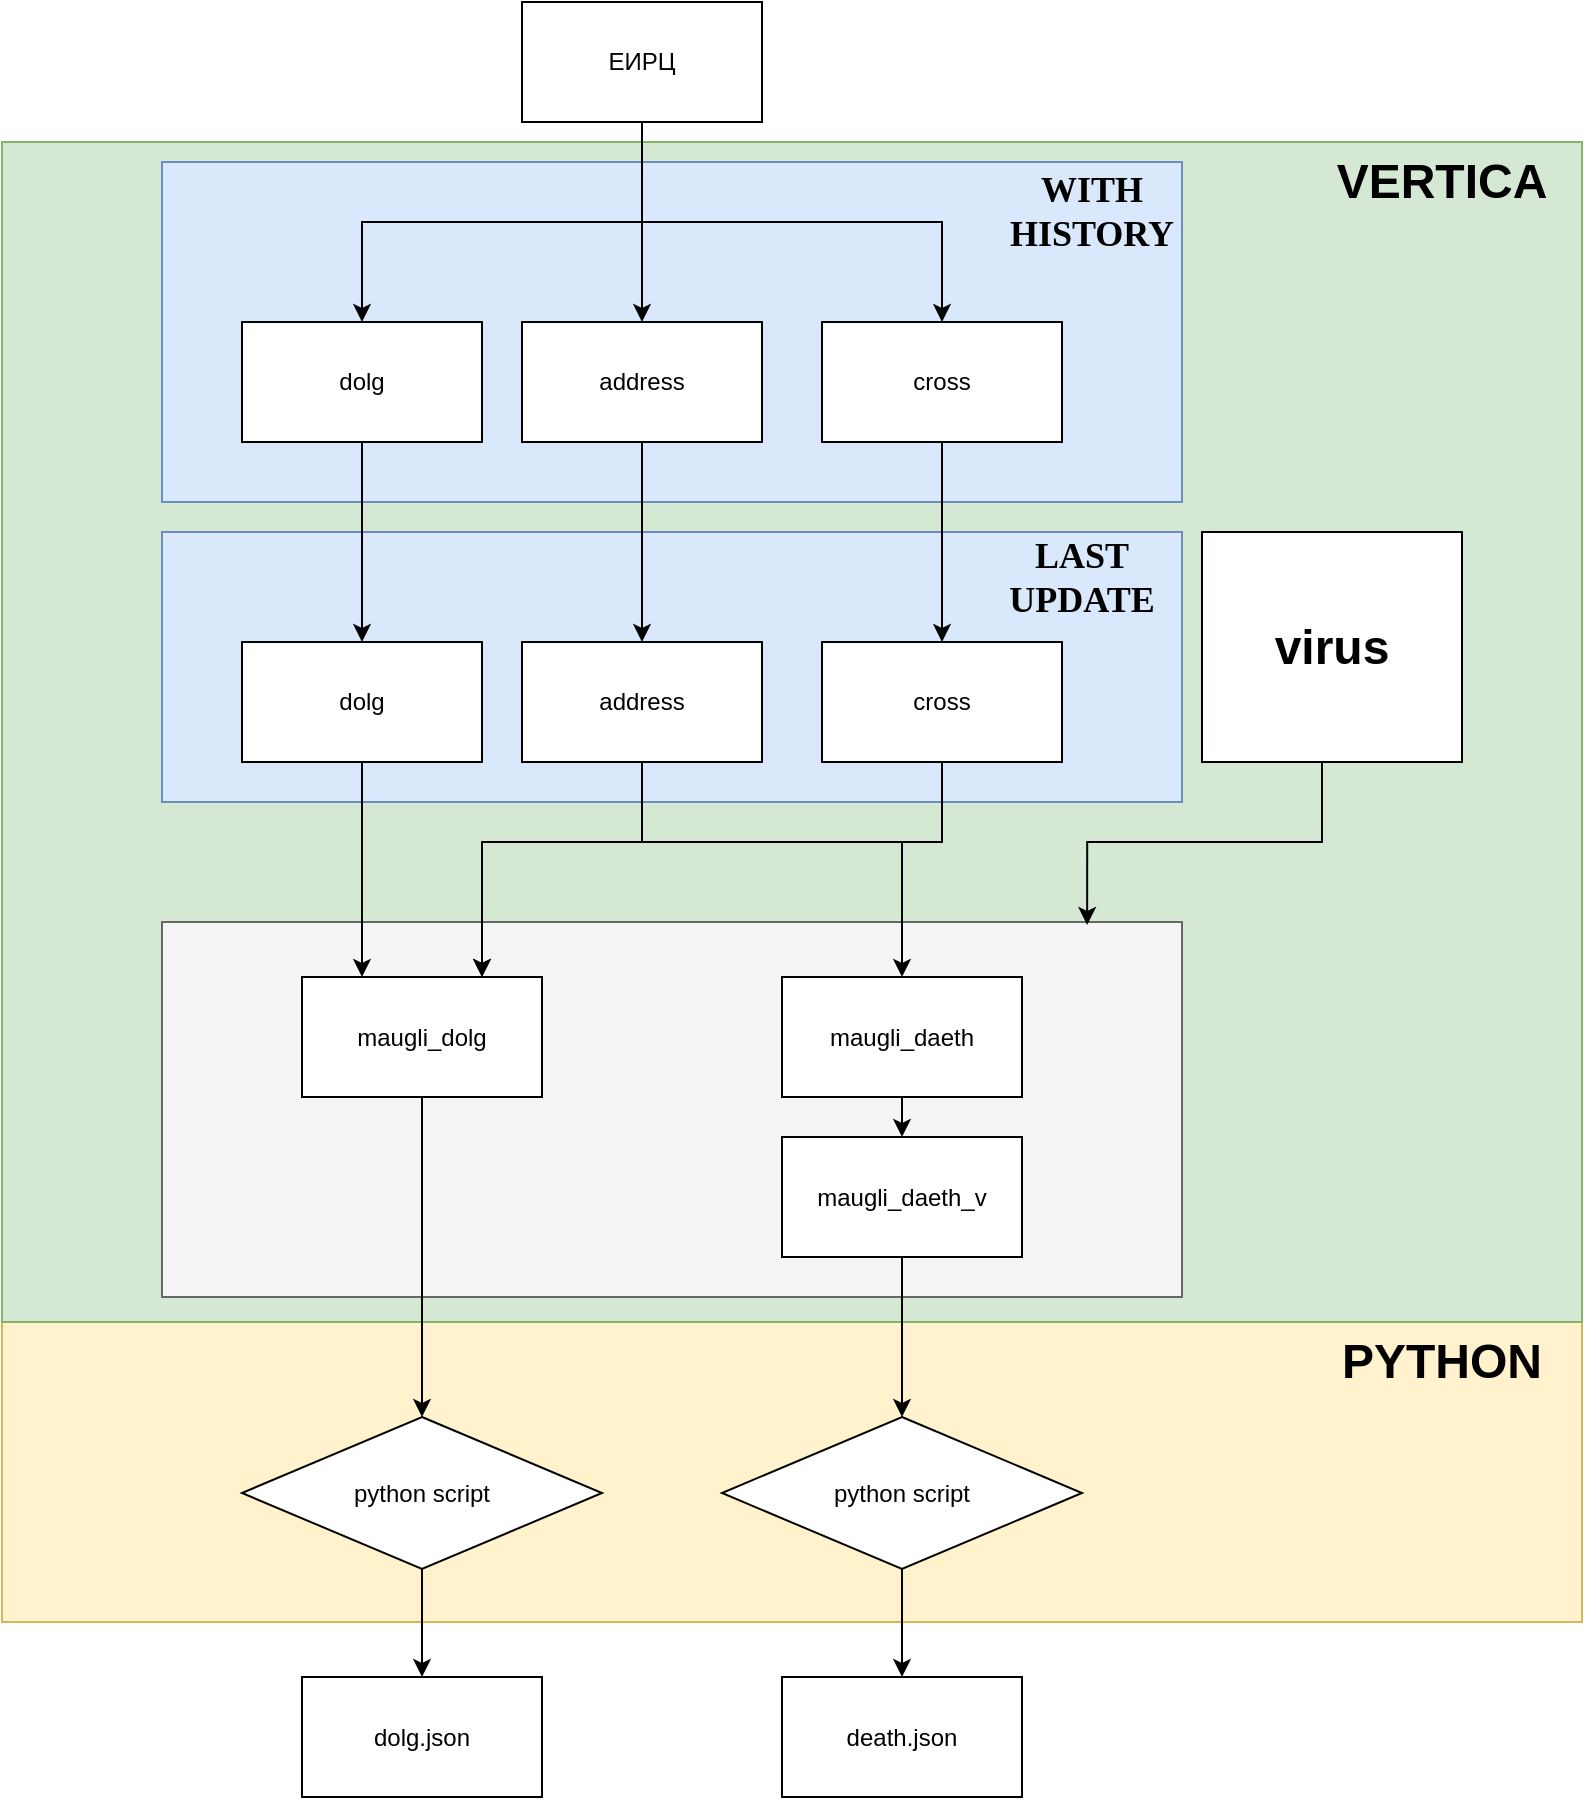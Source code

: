 <mxfile version="14.2.9" type="github">
  <diagram id="lFJEltrvhaYtgHILa2qo" name="Page-1">
    <mxGraphModel dx="934" dy="2474" grid="1" gridSize="10" guides="1" tooltips="1" connect="1" arrows="1" fold="1" page="1" pageScale="1" pageWidth="1169" pageHeight="1654" math="0" shadow="0">
      <root>
        <mxCell id="0" />
        <mxCell id="1" parent="0" />
        <mxCell id="IBGktmHR25dJkQ-fJBua-17" value="" style="rounded=0;whiteSpace=wrap;html=1;shadow=0;fillColor=#fff2cc;strokeColor=#d6b656;" vertex="1" parent="1">
          <mxGeometry x="150" y="740" width="790" height="150" as="geometry" />
        </mxCell>
        <mxCell id="IBGktmHR25dJkQ-fJBua-12" value="" style="rounded=0;whiteSpace=wrap;html=1;fillColor=#d5e8d4;strokeColor=#82b366;" vertex="1" parent="1">
          <mxGeometry x="150" y="150" width="790" height="590" as="geometry" />
        </mxCell>
        <mxCell id="TO9IgFeLMEn5EproTfnc-32" value="&lt;h1 style=&quot;font-size: 14px&quot;&gt;&lt;br&gt;&lt;/h1&gt;" style="whiteSpace=wrap;html=1;align=right;fillColor=#f5f5f5;strokeColor=#666666;fontColor=#333333;" parent="1" vertex="1">
          <mxGeometry x="230" y="540" width="510" height="187.5" as="geometry" />
        </mxCell>
        <mxCell id="TO9IgFeLMEn5EproTfnc-30" value="&lt;h1 style=&quot;font-size: 14px&quot;&gt;&lt;br&gt;&lt;/h1&gt;" style="whiteSpace=wrap;html=1;align=right;fillColor=#dae8fc;strokeColor=#6c8ebf;" parent="1" vertex="1">
          <mxGeometry x="230" y="345" width="510" height="135" as="geometry" />
        </mxCell>
        <mxCell id="TO9IgFeLMEn5EproTfnc-10" value="&lt;h1 style=&quot;font-size: 14px&quot;&gt;&lt;br&gt;&lt;/h1&gt;" style="whiteSpace=wrap;html=1;align=right;fillColor=#dae8fc;strokeColor=#6c8ebf;" parent="1" vertex="1">
          <mxGeometry x="230" y="160" width="510" height="170" as="geometry" />
        </mxCell>
        <mxCell id="TO9IgFeLMEn5EproTfnc-3" style="edgeStyle=orthogonalEdgeStyle;orthogonalLoop=1;jettySize=auto;html=1;entryX=0.5;entryY=0;entryDx=0;entryDy=0;rounded=0;" parent="1" source="TO9IgFeLMEn5EproTfnc-1" target="TO9IgFeLMEn5EproTfnc-2" edge="1">
          <mxGeometry relative="1" as="geometry">
            <Array as="points">
              <mxPoint x="470" y="190" />
              <mxPoint x="330" y="190" />
            </Array>
          </mxGeometry>
        </mxCell>
        <mxCell id="TO9IgFeLMEn5EproTfnc-6" style="edgeStyle=orthogonalEdgeStyle;orthogonalLoop=1;jettySize=auto;html=1;" parent="1" source="TO9IgFeLMEn5EproTfnc-1" target="TO9IgFeLMEn5EproTfnc-4" edge="1">
          <mxGeometry relative="1" as="geometry" />
        </mxCell>
        <mxCell id="TO9IgFeLMEn5EproTfnc-7" style="edgeStyle=orthogonalEdgeStyle;orthogonalLoop=1;jettySize=auto;html=1;rounded=0;" parent="1" source="TO9IgFeLMEn5EproTfnc-1" target="TO9IgFeLMEn5EproTfnc-5" edge="1">
          <mxGeometry relative="1" as="geometry">
            <Array as="points">
              <mxPoint x="470" y="190" />
              <mxPoint x="620" y="190" />
            </Array>
          </mxGeometry>
        </mxCell>
        <mxCell id="TO9IgFeLMEn5EproTfnc-1" value="ЕИРЦ" style="whiteSpace=wrap;html=1;" parent="1" vertex="1">
          <mxGeometry x="410" y="80" width="120" height="60" as="geometry" />
        </mxCell>
        <mxCell id="TO9IgFeLMEn5EproTfnc-15" style="edgeStyle=orthogonalEdgeStyle;orthogonalLoop=1;jettySize=auto;html=1;entryX=0.5;entryY=0;entryDx=0;entryDy=0;" parent="1" source="TO9IgFeLMEn5EproTfnc-2" target="TO9IgFeLMEn5EproTfnc-12" edge="1">
          <mxGeometry relative="1" as="geometry" />
        </mxCell>
        <mxCell id="TO9IgFeLMEn5EproTfnc-2" value="dolg" style="whiteSpace=wrap;html=1;" parent="1" vertex="1">
          <mxGeometry x="270" y="240" width="120" height="60" as="geometry" />
        </mxCell>
        <mxCell id="TO9IgFeLMEn5EproTfnc-16" style="edgeStyle=orthogonalEdgeStyle;orthogonalLoop=1;jettySize=auto;html=1;" parent="1" source="TO9IgFeLMEn5EproTfnc-4" target="TO9IgFeLMEn5EproTfnc-13" edge="1">
          <mxGeometry relative="1" as="geometry" />
        </mxCell>
        <mxCell id="TO9IgFeLMEn5EproTfnc-4" value="address" style="whiteSpace=wrap;html=1;" parent="1" vertex="1">
          <mxGeometry x="410" y="240" width="120" height="60" as="geometry" />
        </mxCell>
        <mxCell id="TO9IgFeLMEn5EproTfnc-17" style="edgeStyle=orthogonalEdgeStyle;orthogonalLoop=1;jettySize=auto;html=1;entryX=0.5;entryY=0;entryDx=0;entryDy=0;" parent="1" source="TO9IgFeLMEn5EproTfnc-5" target="TO9IgFeLMEn5EproTfnc-14" edge="1">
          <mxGeometry relative="1" as="geometry" />
        </mxCell>
        <mxCell id="TO9IgFeLMEn5EproTfnc-5" value="cross" style="whiteSpace=wrap;html=1;" parent="1" vertex="1">
          <mxGeometry x="560" y="240" width="120" height="60" as="geometry" />
        </mxCell>
        <mxCell id="TO9IgFeLMEn5EproTfnc-23" style="edgeStyle=orthogonalEdgeStyle;orthogonalLoop=1;jettySize=auto;html=1;entryX=0.25;entryY=0;entryDx=0;entryDy=0;" parent="1" source="TO9IgFeLMEn5EproTfnc-12" target="TO9IgFeLMEn5EproTfnc-20" edge="1">
          <mxGeometry relative="1" as="geometry">
            <mxPoint x="360" y="520" as="targetPoint" />
            <Array as="points">
              <mxPoint x="330" y="500" />
              <mxPoint x="330" y="500" />
            </Array>
          </mxGeometry>
        </mxCell>
        <mxCell id="TO9IgFeLMEn5EproTfnc-12" value="dolg" style="whiteSpace=wrap;html=1;" parent="1" vertex="1">
          <mxGeometry x="270" y="400" width="120" height="60" as="geometry" />
        </mxCell>
        <mxCell id="TO9IgFeLMEn5EproTfnc-22" style="edgeStyle=orthogonalEdgeStyle;orthogonalLoop=1;jettySize=auto;html=1;entryX=0.75;entryY=0;entryDx=0;entryDy=0;rounded=0;" parent="1" source="TO9IgFeLMEn5EproTfnc-13" target="TO9IgFeLMEn5EproTfnc-20" edge="1">
          <mxGeometry relative="1" as="geometry">
            <mxPoint x="390" y="490" as="targetPoint" />
            <Array as="points">
              <mxPoint x="470" y="500" />
              <mxPoint x="390" y="500" />
            </Array>
          </mxGeometry>
        </mxCell>
        <mxCell id="TO9IgFeLMEn5EproTfnc-13" value="address" style="whiteSpace=wrap;html=1;" parent="1" vertex="1">
          <mxGeometry x="410" y="400" width="120" height="60" as="geometry" />
        </mxCell>
        <mxCell id="TO9IgFeLMEn5EproTfnc-26" style="edgeStyle=orthogonalEdgeStyle;orthogonalLoop=1;jettySize=auto;html=1;entryX=0.5;entryY=0;entryDx=0;entryDy=0;strokeColor=none;rounded=0;" parent="1" source="TO9IgFeLMEn5EproTfnc-14" target="TO9IgFeLMEn5EproTfnc-21" edge="1">
          <mxGeometry relative="1" as="geometry">
            <Array as="points">
              <mxPoint x="620" y="480" />
              <mxPoint x="600" y="480" />
            </Array>
          </mxGeometry>
        </mxCell>
        <mxCell id="TO9IgFeLMEn5EproTfnc-14" value="cross" style="whiteSpace=wrap;html=1;" parent="1" vertex="1">
          <mxGeometry x="560" y="400" width="120" height="60" as="geometry" />
        </mxCell>
        <mxCell id="TO9IgFeLMEn5EproTfnc-18" value="&lt;h2&gt;&lt;font face=&quot;Comic Sans MS&quot;&gt;WITH HISTORY&lt;/font&gt;&lt;/h2&gt;" style="text;html=1;strokeColor=none;fillColor=none;align=center;verticalAlign=middle;whiteSpace=wrap;" parent="1" vertex="1">
          <mxGeometry x="650" y="160" width="90" height="50" as="geometry" />
        </mxCell>
        <mxCell id="TO9IgFeLMEn5EproTfnc-38" style="edgeStyle=orthogonalEdgeStyle;orthogonalLoop=1;jettySize=auto;html=1;entryX=0.5;entryY=0;entryDx=0;entryDy=0;" parent="1" source="TO9IgFeLMEn5EproTfnc-20" target="TO9IgFeLMEn5EproTfnc-49" edge="1">
          <mxGeometry relative="1" as="geometry">
            <mxPoint x="450" y="803.01" as="targetPoint" />
            <Array as="points">
              <mxPoint x="360" y="767.5" />
              <mxPoint x="360" y="767.5" />
            </Array>
          </mxGeometry>
        </mxCell>
        <mxCell id="TO9IgFeLMEn5EproTfnc-20" value="maugli_dolg" style="whiteSpace=wrap;html=1;" parent="1" vertex="1">
          <mxGeometry x="300" y="567.5" width="120" height="60" as="geometry" />
        </mxCell>
        <mxCell id="TO9IgFeLMEn5EproTfnc-28" style="edgeStyle=orthogonalEdgeStyle;orthogonalLoop=1;jettySize=auto;html=1;entryX=0.5;entryY=0;entryDx=0;entryDy=0;" parent="1" source="TO9IgFeLMEn5EproTfnc-21" target="TO9IgFeLMEn5EproTfnc-27" edge="1">
          <mxGeometry relative="1" as="geometry" />
        </mxCell>
        <mxCell id="TO9IgFeLMEn5EproTfnc-21" value="maugli_daeth" style="whiteSpace=wrap;html=1;" parent="1" vertex="1">
          <mxGeometry x="540" y="567.5" width="120" height="60" as="geometry" />
        </mxCell>
        <mxCell id="TO9IgFeLMEn5EproTfnc-37" style="edgeStyle=orthogonalEdgeStyle;orthogonalLoop=1;jettySize=auto;html=1;exitX=0.5;exitY=1;exitDx=0;exitDy=0;entryX=0.5;entryY=0;entryDx=0;entryDy=0;" parent="1" source="TO9IgFeLMEn5EproTfnc-27" target="TO9IgFeLMEn5EproTfnc-46" edge="1">
          <mxGeometry relative="1" as="geometry">
            <Array as="points">
              <mxPoint x="600" y="767.5" />
              <mxPoint x="600" y="767.5" />
            </Array>
          </mxGeometry>
        </mxCell>
        <mxCell id="TO9IgFeLMEn5EproTfnc-27" value="maugli_daeth_v" style="whiteSpace=wrap;html=1;" parent="1" vertex="1">
          <mxGeometry x="540" y="647.5" width="120" height="60" as="geometry" />
        </mxCell>
        <mxCell id="TO9IgFeLMEn5EproTfnc-33" style="edgeStyle=orthogonalEdgeStyle;orthogonalLoop=1;jettySize=auto;html=1;entryX=0.907;entryY=0.008;entryDx=0;entryDy=0;entryPerimeter=0;rounded=0;" parent="1" source="TO9IgFeLMEn5EproTfnc-29" target="TO9IgFeLMEn5EproTfnc-32" edge="1">
          <mxGeometry relative="1" as="geometry">
            <Array as="points">
              <mxPoint x="810" y="500" />
              <mxPoint x="693" y="500" />
            </Array>
          </mxGeometry>
        </mxCell>
        <mxCell id="TO9IgFeLMEn5EproTfnc-29" value="&lt;h1&gt;virus&lt;/h1&gt;" style="whiteSpace=wrap;html=1;" parent="1" vertex="1">
          <mxGeometry x="750" y="345" width="130" height="115" as="geometry" />
        </mxCell>
        <mxCell id="TO9IgFeLMEn5EproTfnc-43" style="edgeStyle=orthogonalEdgeStyle;orthogonalLoop=1;jettySize=auto;html=1;exitX=0.5;exitY=1;exitDx=0;exitDy=0;entryX=0.5;entryY=0;entryDx=0;entryDy=0;" parent="1" source="TO9IgFeLMEn5EproTfnc-49" target="TO9IgFeLMEn5EproTfnc-41" edge="1">
          <mxGeometry relative="1" as="geometry">
            <mxPoint x="298.75" y="846.25" as="sourcePoint" />
            <Array as="points">
              <mxPoint x="360" y="907.5" />
              <mxPoint x="360" y="907.5" />
            </Array>
          </mxGeometry>
        </mxCell>
        <mxCell id="TO9IgFeLMEn5EproTfnc-41" value="dolg.json" style="whiteSpace=wrap;html=1;" parent="1" vertex="1">
          <mxGeometry x="300" y="917.5" width="120" height="60" as="geometry" />
        </mxCell>
        <mxCell id="TO9IgFeLMEn5EproTfnc-42" value="death.json" style="whiteSpace=wrap;html=1;" parent="1" vertex="1">
          <mxGeometry x="540" y="917.5" width="120" height="60" as="geometry" />
        </mxCell>
        <mxCell id="TO9IgFeLMEn5EproTfnc-48" style="edgeStyle=orthogonalEdgeStyle;orthogonalLoop=1;jettySize=auto;html=1;entryX=0.5;entryY=0;entryDx=0;entryDy=0;" parent="1" source="TO9IgFeLMEn5EproTfnc-46" target="TO9IgFeLMEn5EproTfnc-42" edge="1">
          <mxGeometry relative="1" as="geometry">
            <mxPoint x="620" y="907.5" as="targetPoint" />
          </mxGeometry>
        </mxCell>
        <mxCell id="TO9IgFeLMEn5EproTfnc-46" value="python script" style="rhombus;whiteSpace=wrap;html=1;" parent="1" vertex="1">
          <mxGeometry x="510" y="787.5" width="180" height="76" as="geometry" />
        </mxCell>
        <mxCell id="TO9IgFeLMEn5EproTfnc-49" value="python script" style="rhombus;whiteSpace=wrap;html=1;" parent="1" vertex="1">
          <mxGeometry x="270" y="787.5" width="180" height="76" as="geometry" />
        </mxCell>
        <mxCell id="TO9IgFeLMEn5EproTfnc-25" style="edgeStyle=orthogonalEdgeStyle;orthogonalLoop=1;jettySize=auto;html=1;rounded=0;" parent="1" source="TO9IgFeLMEn5EproTfnc-13" target="TO9IgFeLMEn5EproTfnc-21" edge="1">
          <mxGeometry x="390" y="480" as="geometry">
            <Array as="points">
              <mxPoint x="470" y="500" />
              <mxPoint x="600" y="500" />
            </Array>
          </mxGeometry>
        </mxCell>
        <mxCell id="TO9IgFeLMEn5EproTfnc-24" style="edgeStyle=orthogonalEdgeStyle;orthogonalLoop=1;jettySize=auto;html=1;entryX=0.75;entryY=0;entryDx=0;entryDy=0;rounded=0;" parent="1" source="TO9IgFeLMEn5EproTfnc-14" target="TO9IgFeLMEn5EproTfnc-20" edge="1">
          <mxGeometry x="390" y="480" as="geometry">
            <mxPoint x="360" y="520" as="targetPoint" />
            <Array as="points">
              <mxPoint x="620" y="500" />
              <mxPoint x="390" y="500" />
            </Array>
          </mxGeometry>
        </mxCell>
        <mxCell id="IBGktmHR25dJkQ-fJBua-14" value="&lt;h1&gt;VERTICA&lt;/h1&gt;" style="text;html=1;strokeColor=none;fillColor=none;align=center;verticalAlign=middle;whiteSpace=wrap;rounded=0;" vertex="1" parent="1">
          <mxGeometry x="810" y="160" width="120" height="20" as="geometry" />
        </mxCell>
        <mxCell id="IBGktmHR25dJkQ-fJBua-16" value="&lt;h2&gt;&lt;font face=&quot;Comic Sans MS&quot;&gt;LAST UPDATE&lt;/font&gt;&lt;/h2&gt;" style="text;html=1;strokeColor=none;fillColor=none;align=center;verticalAlign=middle;whiteSpace=wrap;shadow=0;" vertex="1" parent="1">
          <mxGeometry x="640" y="345" width="100" height="45" as="geometry" />
        </mxCell>
        <mxCell id="IBGktmHR25dJkQ-fJBua-18" value="&lt;h1&gt;PYTHON&lt;/h1&gt;" style="text;html=1;strokeColor=none;fillColor=none;align=center;verticalAlign=middle;whiteSpace=wrap;rounded=0;" vertex="1" parent="1">
          <mxGeometry x="810" y="750" width="120" height="20" as="geometry" />
        </mxCell>
      </root>
    </mxGraphModel>
  </diagram>
</mxfile>
